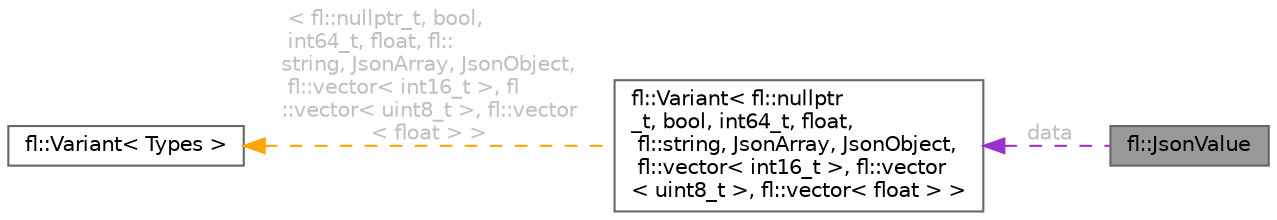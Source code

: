 digraph "fl::JsonValue"
{
 // INTERACTIVE_SVG=YES
 // LATEX_PDF_SIZE
  bgcolor="transparent";
  edge [fontname=Helvetica,fontsize=10,labelfontname=Helvetica,labelfontsize=10];
  node [fontname=Helvetica,fontsize=10,shape=box,height=0.2,width=0.4];
  rankdir="LR";
  Node1 [id="Node000001",label="fl::JsonValue",height=0.2,width=0.4,color="gray40", fillcolor="grey60", style="filled", fontcolor="black",tooltip=" "];
  Node2 -> Node1 [id="edge1_Node000001_Node000002",dir="back",color="darkorchid3",style="dashed",tooltip=" ",label=" data",fontcolor="grey" ];
  Node2 [id="Node000002",label="fl::Variant\< fl::nullptr\l_t, bool, int64_t, float,\l fl::string, JsonArray, JsonObject,\l fl::vector\< int16_t \>, fl::vector\l\< uint8_t \>, fl::vector\< float \> \>",height=0.2,width=0.4,color="gray40", fillcolor="white", style="filled",URL="$de/d60/classfl_1_1_variant.html",tooltip=" "];
  Node3 -> Node2 [id="edge2_Node000002_Node000003",dir="back",color="orange",style="dashed",tooltip=" ",label=" \< fl::nullptr_t, bool,\l int64_t, float, fl::\lstring, JsonArray, JsonObject,\l fl::vector\< int16_t \>, fl\l::vector\< uint8_t \>, fl::vector\l\< float \> \>",fontcolor="grey" ];
  Node3 [id="Node000003",label="fl::Variant\< Types \>",height=0.2,width=0.4,color="gray40", fillcolor="white", style="filled",URL="$de/d60/classfl_1_1_variant.html",tooltip=" "];
}
